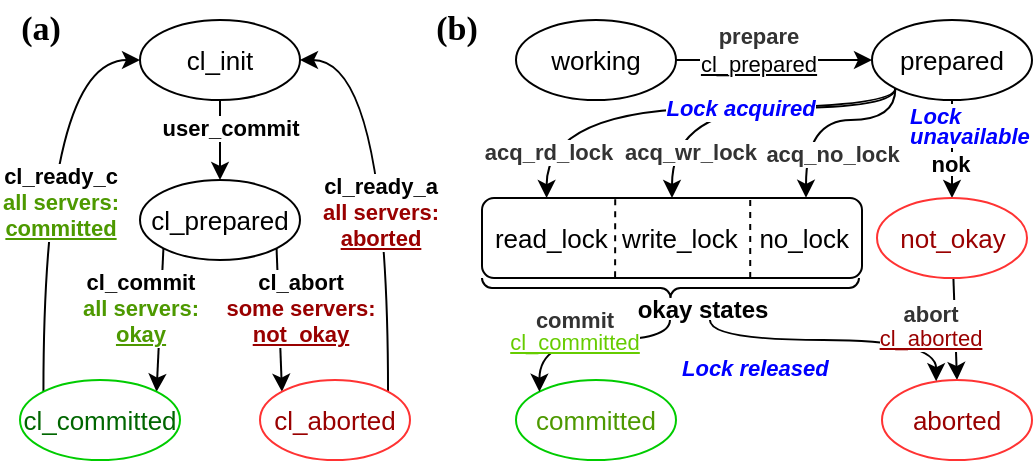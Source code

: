 <mxfile version="24.5.1" type="device" pages="3">
  <diagram name="2pl+2pc" id="OZe0OeOEtncIJ_skkbxo">
    <mxGraphModel dx="512" dy="359" grid="1" gridSize="10" guides="1" tooltips="1" connect="1" arrows="1" fold="1" page="1" pageScale="1" pageWidth="850" pageHeight="1100" math="0" shadow="0">
      <root>
        <mxCell id="0" />
        <mxCell id="1" parent="0" />
        <mxCell id="8TY5W13Z84cwANA7l97v-1" value="&lt;font style=&quot;font-size: 11px;&quot;&gt;&lt;b&gt;cl_commit&lt;br&gt;&lt;span style=&quot;color: rgb(77, 153, 0);&quot;&gt;all servers:&lt;/span&gt;&lt;br&gt;&lt;span style=&quot;color: rgb(77, 153, 0);&quot;&gt;&lt;u&gt;okay&lt;/u&gt;&lt;/span&gt;&lt;/b&gt;&lt;br&gt;&lt;/font&gt;" style="rounded=0;orthogonalLoop=1;jettySize=auto;html=1;exitX=0;exitY=1;exitDx=0;exitDy=0;entryX=1;entryY=0;entryDx=0;entryDy=0;" parent="1" source="8TY5W13Z84cwANA7l97v-3" target="8TY5W13Z84cwANA7l97v-5" edge="1">
          <mxGeometry x="-0.144" y="-10" relative="1" as="geometry">
            <mxPoint x="123.251" y="234.142" as="sourcePoint" />
            <mxPoint x="88" y="270" as="targetPoint" />
            <mxPoint as="offset" />
          </mxGeometry>
        </mxCell>
        <mxCell id="8TY5W13Z84cwANA7l97v-2" value="&lt;font style=&quot;font-size: 11px;&quot;&gt;&lt;b&gt;&lt;font style=&quot;font-size: 11px;&quot;&gt;cl_abort&lt;/font&gt;&lt;br&gt;&lt;span style=&quot;color: rgb(153, 0, 0);&quot;&gt;some servers:&lt;/span&gt;&lt;br&gt;&lt;span style=&quot;color: rgb(153, 0, 0);&quot;&gt;&lt;u&gt;not_okay&lt;/u&gt;&lt;/span&gt;&lt;/b&gt;&lt;/font&gt;" style="edgeStyle=none;rounded=0;orthogonalLoop=1;jettySize=auto;html=1;exitX=1;exitY=1;exitDx=0;exitDy=0;entryX=0;entryY=0;entryDx=0;entryDy=0;" parent="1" source="8TY5W13Z84cwANA7l97v-3" target="8TY5W13Z84cwANA7l97v-7" edge="1">
          <mxGeometry x="-0.145" y="11" relative="1" as="geometry">
            <mxPoint as="offset" />
            <mxPoint x="292" y="320" as="targetPoint" />
          </mxGeometry>
        </mxCell>
        <mxCell id="8TY5W13Z84cwANA7l97v-3" value="&lt;font style=&quot;font-size: 13px;&quot;&gt;cl_prepared&lt;/font&gt;" style="ellipse;whiteSpace=wrap;html=1;strokeColor=#000000;" parent="1" vertex="1">
          <mxGeometry x="140" y="100" width="80" height="40" as="geometry" />
        </mxCell>
        <mxCell id="8TY5W13Z84cwANA7l97v-4" value="&lt;span style=&quot;&quot;&gt;&lt;b&gt;cl_ready_c&lt;br&gt;&lt;font style=&quot;font-size: 11px;&quot; color=&quot;#4d9900&quot;&gt;all servers:&lt;/font&gt;&lt;br&gt;&lt;font style=&quot;font-size: 11px;&quot; color=&quot;#4d9900&quot;&gt;&lt;u&gt;committed&lt;/u&gt;&lt;/font&gt;&lt;/b&gt;&lt;br&gt;&lt;/span&gt;" style="edgeStyle=orthogonalEdgeStyle;curved=1;rounded=0;orthogonalLoop=1;jettySize=auto;html=1;entryX=0;entryY=0.5;entryDx=0;entryDy=0;exitX=0;exitY=0;exitDx=0;exitDy=0;" parent="1" source="8TY5W13Z84cwANA7l97v-5" target="8TY5W13Z84cwANA7l97v-39" edge="1">
          <mxGeometry x="-0.116" y="-8" relative="1" as="geometry">
            <Array as="points">
              <mxPoint x="92" y="40" />
            </Array>
            <mxPoint x="15" y="140" as="sourcePoint" />
            <mxPoint as="offset" />
            <mxPoint x="140" y="145" as="targetPoint" />
          </mxGeometry>
        </mxCell>
        <mxCell id="8TY5W13Z84cwANA7l97v-5" value="&lt;font style=&quot;font-size: 13px;&quot; color=&quot;#006600&quot;&gt;cl_committed&lt;/font&gt;" style="ellipse;whiteSpace=wrap;html=1;strokeColor=#00CC00;" parent="1" vertex="1">
          <mxGeometry x="80" y="200" width="80" height="40" as="geometry" />
        </mxCell>
        <mxCell id="8TY5W13Z84cwANA7l97v-6" value="&lt;span style=&quot;&quot;&gt;&lt;b&gt;cl_ready_a&lt;br&gt;&lt;font style=&quot;font-size: 11px;&quot; color=&quot;#990000&quot;&gt;all servers:&lt;/font&gt;&lt;br&gt;&lt;font style=&quot;font-size: 11px;&quot; color=&quot;#990000&quot;&gt;&lt;u&gt;aborted&lt;/u&gt;&lt;/font&gt;&lt;/b&gt;&lt;br&gt;&lt;/span&gt;" style="edgeStyle=orthogonalEdgeStyle;curved=1;rounded=0;orthogonalLoop=1;jettySize=auto;html=1;entryX=1;entryY=0.5;entryDx=0;entryDy=0;exitX=1;exitY=0;exitDx=0;exitDy=0;" parent="1" source="8TY5W13Z84cwANA7l97v-7" target="8TY5W13Z84cwANA7l97v-39" edge="1">
          <mxGeometry x="-0.141" y="4" relative="1" as="geometry">
            <Array as="points">
              <mxPoint x="264" y="40" />
            </Array>
            <mxPoint x="240" y="150" as="sourcePoint" />
            <mxPoint as="offset" />
            <mxPoint x="210" y="145" as="targetPoint" />
          </mxGeometry>
        </mxCell>
        <mxCell id="8TY5W13Z84cwANA7l97v-7" value="&lt;font style=&quot;font-size: 13px;&quot; color=&quot;#990000&quot;&gt;cl_aborted&lt;/font&gt;" style="ellipse;whiteSpace=wrap;html=1;strokeColor=#FF3333;" parent="1" vertex="1">
          <mxGeometry x="200" y="200" width="75" height="40" as="geometry" />
        </mxCell>
        <mxCell id="NzJOP6q8xYnNIhtqHpdA-2" style="rounded=0;orthogonalLoop=1;jettySize=auto;html=1;exitX=0.5;exitY=1;exitDx=0;exitDy=0;entryX=0.5;entryY=0;entryDx=0;entryDy=0;" parent="1" source="8TY5W13Z84cwANA7l97v-13" target="8TY5W13Z84cwANA7l97v-19" edge="1">
          <mxGeometry relative="1" as="geometry" />
        </mxCell>
        <mxCell id="8TY5W13Z84cwANA7l97v-14" style="edgeStyle=orthogonalEdgeStyle;curved=1;rounded=0;orthogonalLoop=1;jettySize=auto;html=1;exitX=0;exitY=0.5;exitDx=0;exitDy=0;entryX=0;entryY=1;entryDx=0;entryDy=0;" parent="1" source="8TY5W13Z84cwANA7l97v-17" target="8TY5W13Z84cwANA7l97v-17" edge="1">
          <mxGeometry relative="1" as="geometry">
            <mxPoint x="420" y="-5" as="targetPoint" />
          </mxGeometry>
        </mxCell>
        <mxCell id="8TY5W13Z84cwANA7l97v-15" value="" style="edgeStyle=orthogonalEdgeStyle;rounded=0;orthogonalLoop=1;jettySize=auto;html=1;exitX=1;exitY=0.5;exitDx=0;exitDy=0;entryX=0;entryY=0.5;entryDx=0;entryDy=0;" parent="1" source="8TY5W13Z84cwANA7l97v-17" target="8TY5W13Z84cwANA7l97v-13" edge="1">
          <mxGeometry x="-0.333" y="-10" relative="1" as="geometry">
            <mxPoint x="580" y="-100" as="sourcePoint" />
            <mxPoint x="640" y="10" as="targetPoint" />
            <mxPoint as="offset" />
          </mxGeometry>
        </mxCell>
        <mxCell id="8TY5W13Z84cwANA7l97v-16" value="&lt;font style=&quot;font-size: 11px;&quot;&gt;prepare&lt;br&gt;&lt;u style=&quot;--tw-border-spacing-x: 0; --tw-border-spacing-y: 0; --tw-translate-x: 0; --tw-translate-y: 0; --tw-rotate: 0; --tw-skew-x: 0; --tw-skew-y: 0; --tw-scale-x: 1; --tw-scale-y: 1; --tw-pan-x: ; --tw-pan-y: ; --tw-pinch-zoom: ; --tw-scroll-snap-strictness: proximity; --tw-ordinal: ; --tw-slashed-zero: ; --tw-numeric-figure: ; --tw-numeric-spacing: ; --tw-numeric-fraction: ; --tw-ring-inset: ; --tw-ring-offset-width: 0px; --tw-ring-offset-color: #fff; --tw-ring-color: rgb(59 130 246 / 0.5); --tw-ring-offset-shadow: 0 0 #0000; --tw-ring-shadow: 0 0 #0000; --tw-shadow: 0 0 #0000; --tw-shadow-colored: 0 0 #0000; --tw-blur: ; --tw-brightness: ; --tw-contrast: ; --tw-grayscale: ; --tw-hue-rotate: ; --tw-invert: ; --tw-saturate: ; --tw-sepia: ; --tw-drop-shadow: ; --tw-backdrop-blur: ; --tw-backdrop-brightness: ; --tw-backdrop-contrast: ; --tw-backdrop-grayscale: ; --tw-backdrop-hue-rotate: ; --tw-backdrop-invert: ; --tw-backdrop-opacity: ; --tw-backdrop-saturate: ; --tw-backdrop-sepia: ; border-color: var(--border-color); color: rgb(0, 0, 0); font-weight: 400;&quot;&gt;cl_prepared&lt;/u&gt;&lt;br&gt;&lt;/font&gt;" style="edgeLabel;html=1;align=center;verticalAlign=middle;resizable=0;points=[];fontColor=#333333;fontStyle=1" parent="8TY5W13Z84cwANA7l97v-15" vertex="1" connectable="0">
          <mxGeometry x="-0.156" y="-3" relative="1" as="geometry">
            <mxPoint x="-1" y="-8" as="offset" />
          </mxGeometry>
        </mxCell>
        <mxCell id="8TY5W13Z84cwANA7l97v-17" value="&lt;font style=&quot;font-size: 13px;&quot;&gt;working&lt;/font&gt;" style="ellipse;whiteSpace=wrap;html=1;" parent="1" vertex="1">
          <mxGeometry x="328" y="20" width="80" height="40" as="geometry" />
        </mxCell>
        <mxCell id="8TY5W13Z84cwANA7l97v-18" value="" style="edgeStyle=none;rounded=0;orthogonalLoop=1;jettySize=auto;html=1;entryX=0.5;entryY=0;entryDx=0;entryDy=0;" parent="1" source="8TY5W13Z84cwANA7l97v-19" target="8TY5W13Z84cwANA7l97v-23" edge="1">
          <mxGeometry x="-0.176" y="15" relative="1" as="geometry">
            <mxPoint as="offset" />
          </mxGeometry>
        </mxCell>
        <mxCell id="8TY5W13Z84cwANA7l97v-19" value="&lt;font style=&quot;font-size: 13px;&quot; color=&quot;#990000&quot;&gt;not_okay&lt;/font&gt;" style="ellipse;whiteSpace=wrap;html=1;strokeColor=#FF3333;" parent="1" vertex="1">
          <mxGeometry x="508.5" y="109" width="75" height="40" as="geometry" />
        </mxCell>
        <mxCell id="8TY5W13Z84cwANA7l97v-22" value="&lt;font color=&quot;#4d9900&quot; style=&quot;font-size: 13px;&quot;&gt;committed&lt;/font&gt;" style="ellipse;whiteSpace=wrap;html=1;strokeColor=#00CC00;" parent="1" vertex="1">
          <mxGeometry x="328" y="200" width="80" height="40" as="geometry" />
        </mxCell>
        <mxCell id="8TY5W13Z84cwANA7l97v-23" value="&lt;font color=&quot;#990000&quot; style=&quot;font-size: 13px;&quot;&gt;aborted&lt;/font&gt;" style="ellipse;whiteSpace=wrap;html=1;strokeColor=#FF3333;" parent="1" vertex="1">
          <mxGeometry x="511" y="200" width="75" height="40" as="geometry" />
        </mxCell>
        <mxCell id="8TY5W13Z84cwANA7l97v-29" value="" style="rounded=0;orthogonalLoop=1;jettySize=auto;html=1;exitX=0;exitY=1;exitDx=0;exitDy=0;strokeColor=#000000;entryX=0.17;entryY=0.001;entryDx=0;entryDy=0;entryPerimeter=0;edgeStyle=orthogonalEdgeStyle;curved=1;" parent="1" source="8TY5W13Z84cwANA7l97v-13" target="8TY5W13Z84cwANA7l97v-8" edge="1">
          <mxGeometry x="0.061" y="-13" relative="1" as="geometry">
            <mxPoint x="491.716" y="64.702" as="sourcePoint" />
            <mxPoint x="342.11" y="120" as="targetPoint" />
            <mxPoint as="offset" />
            <Array as="points">
              <mxPoint x="343" y="64" />
            </Array>
          </mxGeometry>
        </mxCell>
        <mxCell id="8TY5W13Z84cwANA7l97v-30" value="&lt;font&gt;acq_rd_lock&lt;/font&gt;" style="edgeLabel;html=1;align=center;verticalAlign=middle;resizable=0;points=[];fontColor=#333333;fontStyle=1" parent="8TY5W13Z84cwANA7l97v-29" vertex="1" connectable="0">
          <mxGeometry x="0.504" y="-1" relative="1" as="geometry">
            <mxPoint x="-11" y="23" as="offset" />
          </mxGeometry>
        </mxCell>
        <mxCell id="8TY5W13Z84cwANA7l97v-36" value="&lt;b&gt;&lt;font style=&quot;font-size: 17px;&quot; face=&quot;Times New Roman&quot;&gt;(a)&lt;/font&gt;&lt;/b&gt;" style="text;html=1;align=center;verticalAlign=middle;resizable=0;points=[];autosize=1;strokeColor=none;fillColor=none;" parent="1" vertex="1">
          <mxGeometry x="70" y="10" width="40" height="30" as="geometry" />
        </mxCell>
        <mxCell id="8TY5W13Z84cwANA7l97v-37" value="&lt;b&gt;&lt;font style=&quot;font-size: 17px;&quot; face=&quot;Times New Roman&quot;&gt;(b)&lt;/font&gt;&lt;/b&gt;" style="text;html=1;align=center;verticalAlign=middle;resizable=0;points=[];autosize=1;strokeColor=none;fillColor=none;" parent="1" vertex="1">
          <mxGeometry x="278" y="10" width="40" height="30" as="geometry" />
        </mxCell>
        <mxCell id="8TY5W13Z84cwANA7l97v-38" value="&lt;b&gt;user_commit&lt;/b&gt;" style="edgeStyle=orthogonalEdgeStyle;rounded=0;orthogonalLoop=1;jettySize=auto;html=1;exitX=0.5;exitY=1;exitDx=0;exitDy=0;entryX=0.5;entryY=0;entryDx=0;entryDy=0;" parent="1" source="8TY5W13Z84cwANA7l97v-39" target="8TY5W13Z84cwANA7l97v-3" edge="1">
          <mxGeometry x="-0.333" y="5" relative="1" as="geometry">
            <mxPoint x="175" y="210" as="targetPoint" />
            <mxPoint as="offset" />
          </mxGeometry>
        </mxCell>
        <mxCell id="8TY5W13Z84cwANA7l97v-39" value="&lt;font style=&quot;font-size: 13px;&quot;&gt;cl_init&lt;/font&gt;" style="ellipse;whiteSpace=wrap;html=1;strokeColor=#000000;" parent="1" vertex="1">
          <mxGeometry x="140" y="20" width="80" height="40" as="geometry" />
        </mxCell>
        <mxCell id="nHaowIT6lRuUAAHY8w_s-10" style="rounded=0;orthogonalLoop=1;jettySize=auto;html=1;entryX=0;entryY=0;entryDx=0;entryDy=0;exitX=0.322;exitY=0.667;exitDx=0;exitDy=0;exitPerimeter=0;edgeStyle=orthogonalEdgeStyle;curved=1;" parent="1" source="nHaowIT6lRuUAAHY8w_s-5" target="8TY5W13Z84cwANA7l97v-22" edge="1">
          <mxGeometry relative="1" as="geometry">
            <mxPoint x="360" y="180" as="sourcePoint" />
            <mxPoint x="368" y="206" as="targetPoint" />
            <Array as="points">
              <mxPoint x="405" y="180" />
              <mxPoint x="340" y="180" />
            </Array>
          </mxGeometry>
        </mxCell>
        <mxCell id="7lvJ5FvS7yNrA_3ljpex-1" value="&lt;p style=&quot;line-height: 100%; margin-top: 0px; margin-bottom: 0px;&quot;&gt;&lt;font color=&quot;#333333&quot;&gt;&lt;b&gt;commit&lt;/b&gt;&lt;/font&gt;&lt;br&gt;&lt;font style=&quot;text-decoration-line: underline;&quot; color=&quot;#66cc00&quot;&gt;cl_committed&lt;/font&gt;&lt;/p&gt;" style="edgeLabel;html=1;align=center;verticalAlign=middle;resizable=0;points=[];" parent="nHaowIT6lRuUAAHY8w_s-10" vertex="1" connectable="0">
          <mxGeometry x="-0.099" y="5" relative="1" as="geometry">
            <mxPoint x="-13" y="-10" as="offset" />
          </mxGeometry>
        </mxCell>
        <mxCell id="nHaowIT6lRuUAAHY8w_s-11" style="rounded=0;orthogonalLoop=1;jettySize=auto;html=1;entryX=0.361;entryY=0.015;entryDx=0;entryDy=0;exitX=0.544;exitY=0.667;exitDx=0;exitDy=0;exitPerimeter=0;edgeStyle=orthogonalEdgeStyle;curved=1;entryPerimeter=0;" parent="1" source="nHaowIT6lRuUAAHY8w_s-5" target="8TY5W13Z84cwANA7l97v-23" edge="1">
          <mxGeometry relative="1" as="geometry">
            <mxPoint x="419" y="183.21" as="sourcePoint" />
            <mxPoint x="471.004" y="210.847" as="targetPoint" />
            <Array as="points">
              <mxPoint x="425" y="180" />
              <mxPoint x="538" y="180" />
            </Array>
          </mxGeometry>
        </mxCell>
        <mxCell id="wvYwN-pTzXuPyj0hbjaU-2" value="&lt;i style=&quot;color: rgb(0, 0, 255);&quot;&gt;&lt;b&gt;Lock acquired&lt;/b&gt;&lt;/i&gt;" style="rounded=0;orthogonalLoop=1;jettySize=auto;html=1;exitX=0;exitY=1;exitDx=0;exitDy=0;strokeColor=#000000;entryX=0.5;entryY=0;entryDx=0;entryDy=0;fillColor=#f5f5f5;edgeStyle=orthogonalEdgeStyle;curved=1;" parent="1" source="8TY5W13Z84cwANA7l97v-13" target="8TY5W13Z84cwANA7l97v-8" edge="1">
          <mxGeometry x="0.052" relative="1" as="geometry">
            <mxPoint x="492" y="64" as="sourcePoint" />
            <mxPoint x="405" y="120" as="targetPoint" />
            <mxPoint as="offset" />
            <Array as="points">
              <mxPoint x="518" y="64" />
              <mxPoint x="406" y="64" />
            </Array>
          </mxGeometry>
        </mxCell>
        <mxCell id="wvYwN-pTzXuPyj0hbjaU-3" value="&lt;font&gt;acq_wr_lock&lt;/font&gt;" style="edgeLabel;html=1;align=center;verticalAlign=middle;resizable=0;points=[];fontColor=#333333;fontStyle=1" parent="wvYwN-pTzXuPyj0hbjaU-2" vertex="1" connectable="0">
          <mxGeometry x="0.352" y="-2" relative="1" as="geometry">
            <mxPoint y="24" as="offset" />
          </mxGeometry>
        </mxCell>
        <mxCell id="7lvJ5FvS7yNrA_3ljpex-2" value="" style="group" parent="1" vertex="1" connectable="0">
          <mxGeometry x="311" y="109" width="190" height="71" as="geometry" />
        </mxCell>
        <mxCell id="nHaowIT6lRuUAAHY8w_s-4" value="" style="group" parent="7lvJ5FvS7yNrA_3ljpex-2" vertex="1" connectable="0">
          <mxGeometry width="190" height="40" as="geometry" />
        </mxCell>
        <mxCell id="8TY5W13Z84cwANA7l97v-8" value="&lt;font style=&quot;font-size: 13px;&quot;&gt;&amp;nbsp;read_lock&amp;nbsp; write_lock&amp;nbsp; &amp;nbsp;no_lock&amp;nbsp;&lt;/font&gt;" style="rounded=1;whiteSpace=wrap;html=1;" parent="nHaowIT6lRuUAAHY8w_s-4" vertex="1">
          <mxGeometry width="190" height="40" as="geometry" />
        </mxCell>
        <mxCell id="nHaowIT6lRuUAAHY8w_s-2" value="" style="endArrow=none;dashed=1;html=1;rounded=0;exitX=0.333;exitY=0.991;exitDx=0;exitDy=0;exitPerimeter=0;" parent="nHaowIT6lRuUAAHY8w_s-4" edge="1">
          <mxGeometry width="50" height="50" relative="1" as="geometry">
            <mxPoint x="66.548" y="39.64" as="sourcePoint" />
            <mxPoint x="66.611" as="targetPoint" />
          </mxGeometry>
        </mxCell>
        <mxCell id="nHaowIT6lRuUAAHY8w_s-3" value="" style="endArrow=none;dashed=1;html=1;rounded=0;exitX=0.333;exitY=0.991;exitDx=0;exitDy=0;exitPerimeter=0;" parent="nHaowIT6lRuUAAHY8w_s-4" edge="1">
          <mxGeometry width="50" height="50" relative="1" as="geometry">
            <mxPoint x="134.111" y="40" as="sourcePoint" />
            <mxPoint x="134.111" as="targetPoint" />
          </mxGeometry>
        </mxCell>
        <mxCell id="nHaowIT6lRuUAAHY8w_s-5" value="&lt;font style=&quot;font-size: 12px;&quot;&gt;&lt;b style=&quot;&quot;&gt;okay states&lt;/b&gt;&lt;/font&gt;" style="text;html=1;align=center;verticalAlign=middle;resizable=0;points=[];autosize=1;strokeColor=none;fillColor=none;" parent="7lvJ5FvS7yNrA_3ljpex-2" vertex="1">
          <mxGeometry x="65" y="41" width="90" height="30" as="geometry" />
        </mxCell>
        <mxCell id="nHaowIT6lRuUAAHY8w_s-7" value="" style="verticalLabelPosition=bottom;shadow=0;dashed=0;align=center;html=1;verticalAlign=top;strokeWidth=1;shape=mxgraph.mockup.markup.curlyBrace;whiteSpace=wrap;rotation=-180;" parent="7lvJ5FvS7yNrA_3ljpex-2" vertex="1">
          <mxGeometry y="40" width="188.5" height="10" as="geometry" />
        </mxCell>
        <mxCell id="2DOqVF7_cH0bFSpLswS7-3" value="&lt;p style=&quot;line-height: 100%; margin-top: 0px; margin-bottom: 0px;&quot;&gt;&lt;span style=&quot;background-color: rgb(255, 255, 255);&quot;&gt;&lt;font style=&quot;font-size: 11px;&quot; color=&quot;#333333&quot;&gt;&lt;b&gt;abort&lt;/b&gt;&lt;/font&gt;&lt;br style=&quot;font-size: 11px;&quot;&gt;&lt;font style=&quot;font-size: 11px;&quot; color=&quot;#990000&quot;&gt;&lt;u&gt;cl_aborted&lt;/u&gt;&lt;/font&gt;&lt;/span&gt;&lt;/p&gt;" style="text;html=1;align=center;verticalAlign=middle;resizable=0;points=[];autosize=1;strokeColor=none;fillColor=none;" parent="1" vertex="1">
          <mxGeometry x="500" y="152" width="70" height="40" as="geometry" />
        </mxCell>
        <mxCell id="2DOqVF7_cH0bFSpLswS7-4" value="&lt;i style=&quot;forced-color-adjust: none; color: rgb(0, 0, 255); font-family: Helvetica; font-size: 11px; font-variant-ligatures: normal; font-variant-caps: normal; font-weight: 400; letter-spacing: normal; orphans: 2; text-align: center; text-indent: 0px; text-transform: none; widows: 2; word-spacing: 0px; -webkit-text-stroke-width: 0px; white-space: nowrap; background-color: rgb(255, 255, 255); text-decoration-thickness: initial; text-decoration-style: initial; text-decoration-color: initial;&quot;&gt;&lt;b style=&quot;forced-color-adjust: none;&quot;&gt;Lock released&lt;/b&gt;&lt;/i&gt;" style="text;whiteSpace=wrap;html=1;" parent="1" vertex="1">
          <mxGeometry x="409" y="180" width="79" height="20" as="geometry" />
        </mxCell>
        <mxCell id="NzJOP6q8xYnNIhtqHpdA-3" value="&lt;p style=&quot;line-height: 90%;&quot;&gt;&lt;/p&gt;&lt;div style=&quot;text-align: justify; line-height: 80%;&quot;&gt;&lt;i style=&quot;text-wrap: nowrap; color: rgb(0, 0, 255); font-size: 11px; text-align: center; background-color: rgb(255, 255, 255);&quot;&gt;&lt;b&gt;Lock&lt;/b&gt;&lt;/i&gt;&lt;/div&gt;&lt;div style=&quot;text-align: justify; line-height: 80%;&quot;&gt;&lt;i style=&quot;text-wrap: nowrap; color: rgb(0, 0, 255); font-size: 11px; text-align: center; background-color: rgb(255, 255, 255);&quot;&gt;&lt;b&gt;unavailable&lt;/b&gt;&lt;/i&gt;&lt;/div&gt;&lt;p&gt;&lt;/p&gt;" style="text;whiteSpace=wrap;html=1;" parent="1" vertex="1">
          <mxGeometry x="523" y="45" width="63" height="40" as="geometry" />
        </mxCell>
        <mxCell id="8TY5W13Z84cwANA7l97v-13" value="&lt;font style=&quot;font-size: 13px;&quot;&gt;prepared&lt;/font&gt;" style="ellipse;whiteSpace=wrap;html=1;" parent="1" vertex="1">
          <mxGeometry x="506" y="20" width="80" height="40" as="geometry" />
        </mxCell>
        <mxCell id="NzJOP6q8xYnNIhtqHpdA-4" value="&lt;p style=&quot;line-height: 100%; padding-bottom: 0px; margin-top: 0px; margin-bottom: 0px;&quot;&gt;&lt;font style=&quot;font-size: 11px;&quot;&gt;&lt;b style=&quot;background-color: rgb(255, 255, 255);&quot;&gt;nok&lt;/b&gt;&lt;/font&gt;&lt;/p&gt;" style="text;html=1;align=center;verticalAlign=middle;resizable=0;points=[];autosize=1;strokeColor=none;fillColor=none;" parent="1" vertex="1">
          <mxGeometry x="525" y="76" width="40" height="30" as="geometry" />
        </mxCell>
        <mxCell id="NzJOP6q8xYnNIhtqHpdA-11" value="" style="rounded=0;orthogonalLoop=1;jettySize=auto;html=1;exitX=0;exitY=1;exitDx=0;exitDy=0;strokeColor=#000000;entryX=0.852;entryY=-0.002;entryDx=0;entryDy=0;entryPerimeter=0;edgeStyle=orthogonalEdgeStyle;curved=1;" parent="1" source="8TY5W13Z84cwANA7l97v-13" target="8TY5W13Z84cwANA7l97v-8" edge="1">
          <mxGeometry x="0.061" y="-13" relative="1" as="geometry">
            <mxPoint x="528" y="64" as="sourcePoint" />
            <mxPoint x="353" y="119" as="targetPoint" />
            <mxPoint as="offset" />
            <Array as="points">
              <mxPoint x="518" y="70" />
              <mxPoint x="473" y="70" />
              <mxPoint x="473" y="109" />
            </Array>
          </mxGeometry>
        </mxCell>
        <mxCell id="NzJOP6q8xYnNIhtqHpdA-12" value="&lt;font&gt;acq_no_lock&lt;/font&gt;" style="edgeLabel;html=1;align=center;verticalAlign=middle;resizable=0;points=[];fontColor=#333333;fontStyle=1" parent="NzJOP6q8xYnNIhtqHpdA-11" vertex="1" connectable="0">
          <mxGeometry x="0.504" y="-1" relative="1" as="geometry">
            <mxPoint x="14" y="2" as="offset" />
          </mxGeometry>
        </mxCell>
      </root>
    </mxGraphModel>
  </diagram>
  <diagram id="Z_wweCAoJq6Z9FV5g_cH" name="ep+">
    <mxGraphModel dx="794" dy="557" grid="1" gridSize="10" guides="1" tooltips="1" connect="1" arrows="1" fold="1" page="1" pageScale="1" pageWidth="850" pageHeight="1100" math="0" shadow="0">
      <root>
        <mxCell id="0" />
        <mxCell id="1" parent="0" />
        <mxCell id="raIuA8PvxwPbPQZz9bVx-1" style="edgeStyle=orthogonalEdgeStyle;rounded=0;orthogonalLoop=1;jettySize=auto;html=1;exitX=0;exitY=1;exitDx=0;exitDy=0;entryX=0.5;entryY=0;entryDx=0;entryDy=0;curved=1;" parent="1" source="raIuA8PvxwPbPQZz9bVx-4" target="raIuA8PvxwPbPQZz9bVx-11" edge="1">
          <mxGeometry relative="1" as="geometry">
            <mxPoint x="216.312" y="110.001" as="sourcePoint" />
            <Array as="points">
              <mxPoint x="155" y="119" />
            </Array>
            <mxPoint x="183.284" y="176.698" as="targetPoint" />
          </mxGeometry>
        </mxCell>
        <mxCell id="raIuA8PvxwPbPQZz9bVx-2" value="&lt;b&gt;&lt;font color=&quot;#000000&quot;&gt;cl_read_invoke&lt;/font&gt;&lt;/b&gt;" style="edgeLabel;html=1;align=center;verticalAlign=middle;resizable=0;points=[];fontSize=11;fontColor=#CC0000;" parent="raIuA8PvxwPbPQZz9bVx-1" vertex="1" connectable="0">
          <mxGeometry x="0.318" y="-8" relative="1" as="geometry">
            <mxPoint x="27" y="7" as="offset" />
          </mxGeometry>
        </mxCell>
        <mxCell id="raIuA8PvxwPbPQZz9bVx-12" value="&lt;font color=&quot;#000000&quot;&gt;&lt;b style=&quot;&quot;&gt;cl_read&lt;/b&gt;&lt;br&gt;&lt;u&gt;server: Reg&lt;/u&gt;&lt;br&gt;&lt;/font&gt;" style="edgeStyle=orthogonalEdgeStyle;curved=1;rounded=0;orthogonalLoop=1;jettySize=auto;html=1;entryX=0;entryY=1;entryDx=0;entryDy=0;fontSize=11;fontColor=#CC0000;exitX=0.5;exitY=1;exitDx=0;exitDy=0;" parent="1" source="raIuA8PvxwPbPQZz9bVx-11" target="raIuA8PvxwPbPQZz9bVx-11" edge="1">
          <mxGeometry x="-0.106" y="-10" relative="1" as="geometry">
            <Array as="points">
              <mxPoint x="155" y="270" />
              <mxPoint x="127" y="270" />
              <mxPoint x="127" y="214" />
            </Array>
            <mxPoint as="offset" />
            <mxPoint x="75" y="250" as="sourcePoint" />
          </mxGeometry>
        </mxCell>
        <mxCell id="raIuA8PvxwPbPQZz9bVx-3" value="&lt;b style=&quot;&quot;&gt;cl_write_invoke&lt;/b&gt;" style="edgeStyle=orthogonalEdgeStyle;curved=1;rounded=0;orthogonalLoop=1;jettySize=auto;html=1;exitX=1;exitY=1;exitDx=0;exitDy=0;entryX=0.5;entryY=0;entryDx=0;entryDy=0;" parent="1" source="raIuA8PvxwPbPQZz9bVx-4" target="raIuA8PvxwPbPQZz9bVx-6" edge="1">
          <mxGeometry x="0.478" y="21" relative="1" as="geometry">
            <mxPoint as="offset" />
            <Array as="points">
              <mxPoint x="244" y="119" />
            </Array>
          </mxGeometry>
        </mxCell>
        <mxCell id="raIuA8PvxwPbPQZz9bVx-4" value="Idle" style="ellipse;whiteSpace=wrap;html=1;" parent="1" vertex="1">
          <mxGeometry x="162" y="85" width="77" height="40" as="geometry" />
        </mxCell>
        <mxCell id="raIuA8PvxwPbPQZz9bVx-5" value="&lt;span style=&quot;font-family: Helvetica; font-size: 11px; font-style: normal; font-variant-ligatures: normal; font-variant-caps: normal; letter-spacing: normal; orphans: 2; text-align: center; text-indent: 0px; text-transform: none; widows: 2; word-spacing: 0px; -webkit-text-stroke-width: 0px; text-decoration-thickness: initial; text-decoration-style: initial; text-decoration-color: initial; float: none; display: inline !important;&quot;&gt;&lt;font style=&quot;&quot; color=&quot;#000000&quot;&gt;&lt;b style=&quot;&quot;&gt;cl_write_commit&lt;br&gt;&lt;/b&gt;&lt;/font&gt;&lt;span style=&quot;--tw-border-spacing-x: 0; --tw-border-spacing-y: 0; --tw-translate-x: 0; --tw-translate-y: 0; --tw-rotate: 0; --tw-skew-x: 0; --tw-skew-y: 0; --tw-scale-x: 1; --tw-scale-y: 1; --tw-pan-x: ; --tw-pan-y: ; --tw-pinch-zoom: ; --tw-scroll-snap-strictness: proximity; --tw-ordinal: ; --tw-slashed-zero: ; --tw-numeric-figure: ; --tw-numeric-spacing: ; --tw-numeric-fraction: ; --tw-ring-inset: ; --tw-ring-offset-width: 0px; --tw-ring-offset-color: #fff; --tw-ring-color: rgb(59 130 246 / 0.5); --tw-ring-offset-shadow: 0 0 #0000; --tw-ring-shadow: 0 0 #0000; --tw-shadow: 0 0 #0000; --tw-shadow-colored: 0 0 #0000; --tw-blur: ; --tw-brightness: ; --tw-contrast: ; --tw-grayscale: ; --tw-hue-rotate: ; --tw-invert: ; --tw-saturate: ; --tw-sepia: ; --tw-drop-shadow: ; --tw-backdrop-blur: ; --tw-backdrop-brightness: ; --tw-backdrop-contrast: ; --tw-backdrop-grayscale: ; --tw-backdrop-hue-rotate: ; --tw-backdrop-invert: ; --tw-backdrop-opacity: ; --tw-backdrop-saturate: ; --tw-backdrop-sepia: ; border-color: var(--border-color);&quot;&gt;&lt;font color=&quot;#000000&quot; style=&quot;--tw-border-spacing-x: 0; --tw-border-spacing-y: 0; --tw-translate-x: 0; --tw-translate-y: 0; --tw-rotate: 0; --tw-skew-x: 0; --tw-skew-y: 0; --tw-scale-x: 1; --tw-scale-y: 1; --tw-pan-x: ; --tw-pan-y: ; --tw-pinch-zoom: ; --tw-scroll-snap-strictness: proximity; --tw-ordinal: ; --tw-slashed-zero: ; --tw-numeric-figure: ; --tw-numeric-spacing: ; --tw-numeric-fraction: ; --tw-ring-inset: ; --tw-ring-offset-width: 0px; --tw-ring-offset-color: #fff; --tw-ring-color: rgb(59 130 246 / 0.5); --tw-ring-offset-shadow: 0 0 #0000; --tw-ring-shadow: 0 0 #0000; --tw-shadow: 0 0 #0000; --tw-shadow-colored: 0 0 #0000; --tw-blur: ; --tw-brightness: ; --tw-contrast: ; --tw-grayscale: ; --tw-hue-rotate: ; --tw-invert: ; --tw-saturate: ; --tw-sepia: ; --tw-drop-shadow: ; --tw-backdrop-blur: ; --tw-backdrop-brightness: ; --tw-backdrop-contrast: ; --tw-backdrop-grayscale: ; --tw-backdrop-hue-rotate: ; --tw-backdrop-invert: ; --tw-backdrop-opacity: ; --tw-backdrop-saturate: ; --tw-backdrop-sepia: ; border-color: var(--border-color);&quot;&gt;&lt;span style=&quot;--tw-border-spacing-x: 0; --tw-border-spacing-y: 0; --tw-translate-x: 0; --tw-translate-y: 0; --tw-rotate: 0; --tw-skew-x: 0; --tw-skew-y: 0; --tw-scale-x: 1; --tw-scale-y: 1; --tw-pan-x: ; --tw-pan-y: ; --tw-pinch-zoom: ; --tw-scroll-snap-strictness: proximity; --tw-ordinal: ; --tw-slashed-zero: ; --tw-numeric-figure: ; --tw-numeric-spacing: ; --tw-numeric-fraction: ; --tw-ring-inset: ; --tw-ring-offset-width: 0px; --tw-ring-offset-color: #fff; --tw-ring-color: rgb(59 130 246 / 0.5); --tw-ring-offset-shadow: 0 0 #0000; --tw-ring-shadow: 0 0 #0000; --tw-shadow: 0 0 #0000; --tw-shadow-colored: 0 0 #0000; --tw-blur: ; --tw-brightness: ; --tw-contrast: ; --tw-grayscale: ; --tw-hue-rotate: ; --tw-invert: ; --tw-saturate: ; --tw-sepia: ; --tw-drop-shadow: ; --tw-backdrop-blur: ; --tw-backdrop-brightness: ; --tw-backdrop-contrast: ; --tw-backdrop-grayscale: ; --tw-backdrop-hue-rotate: ; --tw-backdrop-invert: ; --tw-backdrop-opacity: ; --tw-backdrop-saturate: ; --tw-backdrop-sepia: ; border-color: var(--border-color);&quot;&gt;&lt;u style=&quot;&quot;&gt;all servers: Prepared&lt;/u&gt;&lt;/span&gt;&lt;/font&gt;&lt;/span&gt;&lt;font style=&quot;background-color: rgb(248, 249, 250);&quot; color=&quot;#000000&quot;&gt;&lt;b&gt;&lt;br&gt;&lt;/b&gt;&lt;/font&gt;&lt;/span&gt;" style="edgeStyle=orthogonalEdgeStyle;curved=1;rounded=0;orthogonalLoop=1;jettySize=auto;html=1;exitX=0.5;exitY=1;exitDx=0;exitDy=0;entryX=0.5;entryY=0;entryDx=0;entryDy=0;fontSize=11;fontColor=#CC0000;" parent="1" source="raIuA8PvxwPbPQZz9bVx-6" target="raIuA8PvxwPbPQZz9bVx-8" edge="1">
          <mxGeometry x="-0.111" y="20" relative="1" as="geometry">
            <mxPoint as="offset" />
          </mxGeometry>
        </mxCell>
        <mxCell id="raIuA8PvxwPbPQZz9bVx-6" value="WtxnPrep" style="ellipse;whiteSpace=wrap;html=1;strokeColor=default;" parent="1" vertex="1">
          <mxGeometry x="205" y="180" width="77" height="40" as="geometry" />
        </mxCell>
        <mxCell id="raIuA8PvxwPbPQZz9bVx-7" value="&lt;b style=&quot;&quot;&gt;cl_write_done&lt;/b&gt;&lt;br&gt;&lt;u style=&quot;color: rgb(77, 153, 0);&quot;&gt;all servers:&lt;/u&gt;&lt;br&gt;&lt;u style=&quot;color: rgb(77, 153, 0);&quot;&gt;Committed&lt;/u&gt;" style="edgeStyle=orthogonalEdgeStyle;curved=1;rounded=0;orthogonalLoop=1;jettySize=auto;html=1;exitX=1;exitY=0.5;exitDx=0;exitDy=0;entryX=1;entryY=0.5;entryDx=0;entryDy=0;" parent="1" source="raIuA8PvxwPbPQZz9bVx-8" target="raIuA8PvxwPbPQZz9bVx-4" edge="1">
          <mxGeometry x="-0.107" relative="1" as="geometry">
            <Array as="points">
              <mxPoint x="324" y="285" />
              <mxPoint x="324" y="105" />
            </Array>
            <mxPoint as="offset" />
          </mxGeometry>
        </mxCell>
        <mxCell id="raIuA8PvxwPbPQZz9bVx-8" value="&lt;font color=&quot;#006600&quot;&gt;WtxnCommit&lt;/font&gt;" style="ellipse;whiteSpace=wrap;html=1;strokeColor=#00CC00;" parent="1" vertex="1">
          <mxGeometry x="205" y="265" width="77" height="40" as="geometry" />
        </mxCell>
        <mxCell id="raIuA8PvxwPbPQZz9bVx-9" style="edgeStyle=orthogonalEdgeStyle;rounded=0;orthogonalLoop=1;jettySize=auto;html=1;exitX=0;exitY=0;exitDx=0;exitDy=0;entryX=0;entryY=0.5;entryDx=0;entryDy=0;curved=1;" parent="1" source="raIuA8PvxwPbPQZz9bVx-11" target="raIuA8PvxwPbPQZz9bVx-4" edge="1">
          <mxGeometry relative="1" as="geometry">
            <Array as="points">
              <mxPoint x="127" y="105" />
            </Array>
          </mxGeometry>
        </mxCell>
        <mxCell id="raIuA8PvxwPbPQZz9bVx-10" value="&lt;b&gt;cl_read_done&lt;/b&gt;&lt;br&gt;&lt;u&gt;all keys read&lt;/u&gt;" style="edgeLabel;html=1;align=center;verticalAlign=middle;resizable=0;points=[];" parent="raIuA8PvxwPbPQZz9bVx-9" vertex="1" connectable="0">
          <mxGeometry x="-0.035" y="-12" relative="1" as="geometry">
            <mxPoint x="-24" y="-5" as="offset" />
          </mxGeometry>
        </mxCell>
        <mxCell id="raIuA8PvxwPbPQZz9bVx-11" value="RtxnInProg" style="ellipse;whiteSpace=wrap;html=1;strokeColor=default;" parent="1" vertex="1">
          <mxGeometry x="115" y="180" width="80" height="40" as="geometry" />
        </mxCell>
        <mxCell id="raIuA8PvxwPbPQZz9bVx-13" value="&lt;b&gt;register_read&lt;/b&gt;&lt;br&gt;&lt;u&gt;client: RtxnInProg&lt;/u&gt;" style="edgeStyle=orthogonalEdgeStyle;curved=1;rounded=0;orthogonalLoop=1;jettySize=auto;html=1;exitX=0;exitY=1;exitDx=0;exitDy=0;entryX=0.5;entryY=0;entryDx=0;entryDy=0;" parent="1" source="raIuA8PvxwPbPQZz9bVx-14" target="raIuA8PvxwPbPQZz9bVx-16" edge="1">
          <mxGeometry x="0.185" y="-8" relative="1" as="geometry">
            <mxPoint x="1" as="offset" />
            <Array as="points">
              <mxPoint x="426" y="119" />
              <mxPoint x="426" y="180" />
            </Array>
          </mxGeometry>
        </mxCell>
        <mxCell id="raIuA8PvxwPbPQZz9bVx-14" value="No_Ver" style="ellipse;whiteSpace=wrap;html=1;" parent="1" vertex="1">
          <mxGeometry x="431" y="85" width="77" height="40" as="geometry" />
        </mxCell>
        <mxCell id="raIuA8PvxwPbPQZz9bVx-15" value="&lt;span style=&quot;font-family: Helvetica; font-size: 11px; font-style: normal; font-variant-ligatures: normal; font-variant-caps: normal; letter-spacing: normal; orphans: 2; text-align: center; text-indent: 0px; text-transform: none; widows: 2; word-spacing: 0px; -webkit-text-stroke-width: 0px; text-decoration-thickness: initial; text-decoration-style: initial; text-decoration-color: initial; float: none; display: inline !important;&quot;&gt;&lt;font style=&quot;&quot; color=&quot;#000000&quot;&gt;&lt;b style=&quot;&quot;&gt;commit_write&lt;/b&gt;&lt;br&gt;&lt;u style=&quot;&quot;&gt;client: WtxnCommit&lt;/u&gt;&lt;br&gt;&lt;/font&gt;&lt;/span&gt;" style="edgeStyle=orthogonalEdgeStyle;curved=1;rounded=0;orthogonalLoop=1;jettySize=auto;html=1;exitX=0.5;exitY=1;exitDx=0;exitDy=0;entryX=0.5;entryY=0;entryDx=0;entryDy=0;fontSize=11;fontColor=#CC0000;" parent="1" source="Em1KcYujY5I7i_vQvYqN-1" target="raIuA8PvxwPbPQZz9bVx-17" edge="1">
          <mxGeometry x="-0.111" y="-7" relative="1" as="geometry">
            <mxPoint as="offset" />
          </mxGeometry>
        </mxCell>
        <mxCell id="raIuA8PvxwPbPQZz9bVx-16" value="Reg" style="ellipse;whiteSpace=wrap;html=1;strokeColor=default;" parent="1" vertex="1">
          <mxGeometry x="387" y="180" width="77" height="40" as="geometry" />
        </mxCell>
        <mxCell id="raIuA8PvxwPbPQZz9bVx-17" value="&lt;font color=&quot;#006600&quot;&gt;Commit&lt;/font&gt;" style="ellipse;whiteSpace=wrap;html=1;strokeColor=#00CC00;" parent="1" vertex="1">
          <mxGeometry x="475" y="265" width="77" height="40" as="geometry" />
        </mxCell>
        <mxCell id="raIuA8PvxwPbPQZz9bVx-18" style="edgeStyle=orthogonalEdgeStyle;rounded=0;orthogonalLoop=1;jettySize=auto;html=1;curved=1;exitX=1;exitY=1;exitDx=0;exitDy=0;entryX=0.5;entryY=0;entryDx=0;entryDy=0;" parent="1" source="raIuA8PvxwPbPQZz9bVx-14" target="Em1KcYujY5I7i_vQvYqN-1" edge="1">
          <mxGeometry relative="1" as="geometry">
            <Array as="points">
              <mxPoint x="514" y="119" />
              <mxPoint x="514" y="180" />
            </Array>
            <mxPoint x="509" y="160" as="targetPoint" />
            <mxPoint x="449" y="40" as="sourcePoint" />
          </mxGeometry>
        </mxCell>
        <mxCell id="raIuA8PvxwPbPQZz9bVx-19" value="&lt;b&gt;prepare_write&lt;/b&gt;&lt;br&gt;&lt;u&gt;client: WtxnPrep&lt;/u&gt;" style="edgeLabel;html=1;align=center;verticalAlign=middle;resizable=0;points=[];" parent="raIuA8PvxwPbPQZz9bVx-18" vertex="1" connectable="0">
          <mxGeometry x="-0.165" y="-5" relative="1" as="geometry">
            <mxPoint x="5" y="15" as="offset" />
          </mxGeometry>
        </mxCell>
        <mxCell id="raIuA8PvxwPbPQZz9bVx-20" value="&lt;b&gt;&lt;font style=&quot;font-size: 17px;&quot; face=&quot;Times New Roman&quot;&gt;(a)&lt;/font&gt;&lt;/b&gt;" style="text;html=1;align=center;verticalAlign=middle;resizable=0;points=[];autosize=1;strokeColor=none;fillColor=none;" parent="1" vertex="1">
          <mxGeometry x="70" y="270" width="40" height="30" as="geometry" />
        </mxCell>
        <mxCell id="raIuA8PvxwPbPQZz9bVx-21" value="&lt;b&gt;&lt;font style=&quot;font-size: 17px;&quot; face=&quot;Times New Roman&quot;&gt;(b)&lt;/font&gt;&lt;/b&gt;" style="text;html=1;align=center;verticalAlign=middle;resizable=0;points=[];autosize=1;strokeColor=none;fillColor=none;" parent="1" vertex="1">
          <mxGeometry x="349" y="270" width="40" height="30" as="geometry" />
        </mxCell>
        <mxCell id="Em1KcYujY5I7i_vQvYqN-1" value="Prep" style="ellipse;whiteSpace=wrap;html=1;strokeColor=default;" parent="1" vertex="1">
          <mxGeometry x="475" y="180" width="77" height="40" as="geometry" />
        </mxCell>
      </root>
    </mxGraphModel>
  </diagram>
  <diagram id="K9M1CZR97765x6AsLu4Y" name="tapir">
    <mxGraphModel dx="588" dy="413" grid="1" gridSize="10" guides="1" tooltips="1" connect="1" arrows="1" fold="1" page="1" pageScale="1" pageWidth="850" pageHeight="1100" math="0" shadow="0">
      <root>
        <mxCell id="0" />
        <mxCell id="1" parent="0" />
        <mxCell id="7SvXZm0cPjscOxd9vyi3-1" style="edgeStyle=orthogonalEdgeStyle;rounded=0;orthogonalLoop=1;jettySize=auto;html=1;exitX=0.5;exitY=1;exitDx=0;exitDy=0;entryX=0.5;entryY=0;entryDx=0;entryDy=0;" parent="1" source="7SvXZm0cPjscOxd9vyi3-3" target="7SvXZm0cPjscOxd9vyi3-8" edge="1">
          <mxGeometry relative="1" as="geometry">
            <Array as="points">
              <mxPoint x="160" y="111" />
            </Array>
          </mxGeometry>
        </mxCell>
        <mxCell id="7SvXZm0cPjscOxd9vyi3-2" value="&lt;font color=&quot;#ff9933&quot;&gt;cl_issue&amp;nbsp;&lt;/font&gt;&lt;span style=&quot;font-size: 8px; color: rgb(255, 153, 51);&quot;&gt;(r_keys, {}, w_keys)&lt;/span&gt;" style="edgeLabel;html=1;align=center;verticalAlign=middle;resizable=0;points=[];" parent="7SvXZm0cPjscOxd9vyi3-1" vertex="1" connectable="0">
          <mxGeometry x="-0.253" relative="1" as="geometry">
            <mxPoint x="1" y="-11" as="offset" />
          </mxGeometry>
        </mxCell>
        <mxCell id="7SvXZm0cPjscOxd9vyi3-3" value="cl_init" style="ellipse;whiteSpace=wrap;html=1;" parent="1" vertex="1">
          <mxGeometry x="120" y="20" width="80" height="40" as="geometry" />
        </mxCell>
        <mxCell id="7SvXZm0cPjscOxd9vyi3-4" value="&lt;u&gt;&lt;font style=&quot;font-size: 10px;&quot; color=&quot;#006600&quot;&gt;&lt;b&gt;&lt;br&gt;&lt;/b&gt;&lt;/font&gt;&lt;/u&gt;" style="rounded=0;orthogonalLoop=1;jettySize=auto;html=1;entryX=0.5;entryY=0;entryDx=0;entryDy=0;exitX=0;exitY=1;exitDx=0;exitDy=0;" parent="1" source="D4o4MrowqHXQX_dL4U2l-8" target="7SvXZm0cPjscOxd9vyi3-11" edge="1">
          <mxGeometry x="0.048" y="-20" relative="1" as="geometry">
            <mxPoint x="124.761" y="270.003" as="sourcePoint" />
            <mxPoint x="208" y="362.96" as="targetPoint" />
            <mxPoint as="offset" />
          </mxGeometry>
        </mxCell>
        <mxCell id="7SvXZm0cPjscOxd9vyi3-5" value="&lt;font color=&quot;#ff9933&quot;&gt;cl_commit&lt;/font&gt;&lt;div&gt;&lt;u&gt;&lt;font style=&quot;font-size: 10px;&quot; color=&quot;#006600&quot;&gt;All KMs: prepared&lt;/font&gt;&lt;/u&gt;&lt;br&gt;&lt;/div&gt;" style="edgeLabel;html=1;align=center;verticalAlign=middle;resizable=0;points=[];" parent="7SvXZm0cPjscOxd9vyi3-4" vertex="1" connectable="0">
          <mxGeometry x="-0.255" y="1" relative="1" as="geometry">
            <mxPoint x="-10" y="6" as="offset" />
          </mxGeometry>
        </mxCell>
        <mxCell id="7SvXZm0cPjscOxd9vyi3-6" value="" style="edgeStyle=none;rounded=0;orthogonalLoop=1;jettySize=auto;html=1;entryX=0.5;entryY=0;entryDx=0;entryDy=0;exitX=1;exitY=1;exitDx=0;exitDy=0;" parent="1" source="D4o4MrowqHXQX_dL4U2l-8" target="7SvXZm0cPjscOxd9vyi3-14" edge="1">
          <mxGeometry x="0.104" y="20" relative="1" as="geometry">
            <mxPoint as="offset" />
            <mxPoint x="412" y="412.96" as="targetPoint" />
            <mxPoint x="195.239" y="270.003" as="sourcePoint" />
          </mxGeometry>
        </mxCell>
        <mxCell id="7SvXZm0cPjscOxd9vyi3-7" value="&lt;font color=&quot;#ff9933&quot;&gt;cl_abort&lt;/font&gt;&lt;div&gt;&lt;u&gt;&lt;font style=&quot;font-size: 10px;&quot; color=&quot;#990000&quot;&gt;Some KM: aborted&lt;/font&gt;&lt;/u&gt;&lt;/div&gt;" style="edgeLabel;html=1;align=center;verticalAlign=middle;resizable=0;points=[];" parent="7SvXZm0cPjscOxd9vyi3-6" vertex="1" connectable="0">
          <mxGeometry x="-0.261" y="2" relative="1" as="geometry">
            <mxPoint x="7" y="7" as="offset" />
          </mxGeometry>
        </mxCell>
        <mxCell id="D4o4MrowqHXQX_dL4U2l-9" value="" style="edgeStyle=orthogonalEdgeStyle;rounded=0;orthogonalLoop=1;jettySize=auto;html=1;" edge="1" parent="1" source="7SvXZm0cPjscOxd9vyi3-8" target="D4o4MrowqHXQX_dL4U2l-8">
          <mxGeometry relative="1" as="geometry" />
        </mxCell>
        <mxCell id="D4o4MrowqHXQX_dL4U2l-12" value="&lt;font color=&quot;#ff9933&quot;&gt;cl_prepare&amp;nbsp;&lt;/font&gt;&lt;span style=&quot;font-size: 8px; color: rgb(255, 153, 51);&quot;&gt;(ts, r_map, w_map)&lt;/span&gt;&lt;div style=&quot;line-height: 60%;&quot;&gt;&lt;span style=&quot;font-size: 8px;&quot;&gt;&lt;u&gt;All KM: read&lt;/u&gt;&lt;/span&gt;&lt;/div&gt;&lt;div style=&quot;line-height: 60%;&quot;&gt;&lt;span style=&quot;font-size: 8px;&quot;&gt;dom x_map = x_keys for x = {r, w}&lt;/span&gt;&lt;/div&gt;" style="edgeLabel;html=1;align=center;verticalAlign=middle;resizable=0;points=[];" vertex="1" connectable="0" parent="D4o4MrowqHXQX_dL4U2l-9">
          <mxGeometry x="0.246" relative="1" as="geometry">
            <mxPoint y="-12" as="offset" />
          </mxGeometry>
        </mxCell>
        <mxCell id="7SvXZm0cPjscOxd9vyi3-8" value="&lt;font style=&quot;font-size: 13px;&quot; color=&quot;#004c99&quot;&gt;cl_reading&lt;/font&gt;&lt;div style=&quot;line-height: 30%;&quot;&gt;&lt;font style=&quot;font-size: 7px;&quot; color=&quot;#004c99&quot;&gt;r_keys, r_map, w_keys&lt;/font&gt;&lt;/div&gt;" style="ellipse;whiteSpace=wrap;html=1;strokeColor=#004C99;" parent="1" vertex="1">
          <mxGeometry x="110" y="120" width="100" height="43" as="geometry" />
        </mxCell>
        <mxCell id="7SvXZm0cPjscOxd9vyi3-9" value="&lt;span style=&quot;font-size: 10px;&quot;&gt;&lt;u style=&quot;&quot;&gt;All KMs:&lt;br&gt;committed&lt;/u&gt;&lt;br&gt;&lt;/span&gt;" style="edgeStyle=orthogonalEdgeStyle;curved=1;rounded=0;orthogonalLoop=1;jettySize=auto;html=1;entryX=0;entryY=0.5;entryDx=0;entryDy=0;exitX=0;exitY=0.5;exitDx=0;exitDy=0;" parent="1" source="7SvXZm0cPjscOxd9vyi3-11" target="7SvXZm0cPjscOxd9vyi3-3" edge="1">
          <mxGeometry x="-0.396" relative="1" as="geometry">
            <Array as="points">
              <mxPoint x="60" y="328" />
              <mxPoint x="60" y="40" />
            </Array>
            <mxPoint x="135" y="120" as="sourcePoint" />
            <mxPoint as="offset" />
          </mxGeometry>
        </mxCell>
        <mxCell id="7SvXZm0cPjscOxd9vyi3-10" value="&lt;font color=&quot;#ff9933&quot;&gt;cl_ready_c&lt;/font&gt;" style="edgeLabel;html=1;align=center;verticalAlign=middle;resizable=0;points=[];" parent="7SvXZm0cPjscOxd9vyi3-9" vertex="1" connectable="0">
          <mxGeometry x="-0.574" y="-7" relative="1" as="geometry">
            <mxPoint x="-6" y="-52" as="offset" />
          </mxGeometry>
        </mxCell>
        <mxCell id="7SvXZm0cPjscOxd9vyi3-11" value="&lt;font color=&quot;#006600&quot; style=&quot;font-size: 13px;&quot;&gt;cl_committed&lt;/font&gt;&lt;div style=&quot;line-height: 30%;&quot;&gt;&lt;span style=&quot;font-size: 7px;&quot;&gt;&lt;font color=&quot;#006600&quot;&gt;ts, r_map, w_map&lt;/font&gt;&lt;/span&gt;&lt;font style=&quot;font-size: 13px;&quot; color=&quot;#006600&quot;&gt;&lt;br&gt;&lt;/font&gt;&lt;/div&gt;" style="ellipse;whiteSpace=wrap;html=1;strokeColor=#00CC00;" parent="1" vertex="1">
          <mxGeometry x="70" y="307.96" width="90" height="40" as="geometry" />
        </mxCell>
        <mxCell id="7SvXZm0cPjscOxd9vyi3-14" value="&lt;font style=&quot;font-size: 13px;&quot; color=&quot;#990000&quot;&gt;cl_aborted&lt;/font&gt;" style="ellipse;whiteSpace=wrap;html=1;strokeColor=#FF3333;" parent="1" vertex="1">
          <mxGeometry x="170" y="307.96" width="80" height="40" as="geometry" />
        </mxCell>
        <mxCell id="7SvXZm0cPjscOxd9vyi3-18" style="edgeStyle=orthogonalEdgeStyle;curved=1;rounded=0;orthogonalLoop=1;jettySize=auto;html=1;exitX=0;exitY=0.5;exitDx=0;exitDy=0;entryX=0;entryY=1;entryDx=0;entryDy=0;" parent="1" source="7SvXZm0cPjscOxd9vyi3-21" target="7SvXZm0cPjscOxd9vyi3-21" edge="1">
          <mxGeometry relative="1" as="geometry">
            <mxPoint x="400" y="59.71" as="targetPoint" />
          </mxGeometry>
        </mxCell>
        <mxCell id="7SvXZm0cPjscOxd9vyi3-19" value="" style="rounded=0;orthogonalLoop=1;jettySize=auto;html=1;exitX=0;exitY=1;exitDx=0;exitDy=0;entryX=0.5;entryY=0;entryDx=0;entryDy=0;" parent="1" source="7SvXZm0cPjscOxd9vyi3-21" target="7SvXZm0cPjscOxd9vyi3-26" edge="1">
          <mxGeometry y="10" relative="1" as="geometry">
            <mxPoint x="560" y="-35.29" as="sourcePoint" />
            <mxPoint x="465" y="108" as="targetPoint" />
            <mxPoint as="offset" />
          </mxGeometry>
        </mxCell>
        <mxCell id="7SvXZm0cPjscOxd9vyi3-20" value="&lt;font color=&quot;#ff9933&quot;&gt;prepare&lt;/font&gt;&lt;div&gt;&lt;u style=&quot;color: rgb(0, 76, 153);&quot;&gt;cl_prepared&lt;/u&gt;&lt;font color=&quot;#ff9933&quot;&gt;&lt;br&gt;&lt;/font&gt;&lt;/div&gt;" style="edgeLabel;html=1;align=center;verticalAlign=middle;resizable=0;points=[];" parent="7SvXZm0cPjscOxd9vyi3-19" vertex="1" connectable="0">
          <mxGeometry x="-0.156" y="-3" relative="1" as="geometry">
            <mxPoint x="7" y="3" as="offset" />
          </mxGeometry>
        </mxCell>
        <mxCell id="D4o4MrowqHXQX_dL4U2l-2" style="rounded=0;orthogonalLoop=1;jettySize=auto;html=1;exitX=1;exitY=1;exitDx=0;exitDy=0;entryX=0.5;entryY=0;entryDx=0;entryDy=0;" edge="1" parent="1" source="7SvXZm0cPjscOxd9vyi3-21" target="D4o4MrowqHXQX_dL4U2l-3">
          <mxGeometry relative="1" as="geometry">
            <mxPoint x="540" y="280" as="targetPoint" />
          </mxGeometry>
        </mxCell>
        <mxCell id="7SvXZm0cPjscOxd9vyi3-21" value="&lt;p style=&quot;line-height: 0%;&quot;&gt;&lt;span style=&quot;font-size: 13px;&quot;&gt;read&lt;/span&gt;&lt;/p&gt;&lt;p style=&quot;line-height: 0%; font-size: 7px;&quot;&gt;r_vto&lt;/p&gt;&lt;p&gt;&lt;/p&gt;" style="ellipse;whiteSpace=wrap;html=1;" parent="1" vertex="1">
          <mxGeometry x="420" y="123" width="70" height="40" as="geometry" />
        </mxCell>
        <mxCell id="7SvXZm0cPjscOxd9vyi3-25" value="&lt;font style=&quot;font-size: 13px;&quot;&gt;committed&lt;/font&gt;&lt;div style=&quot;font-size: 7px; line-height: 30%;&quot;&gt;&lt;font style=&quot;font-size: 7px;&quot;&gt;ts, r_vto, w_vo, rs&lt;/font&gt;&lt;/div&gt;" style="ellipse;whiteSpace=wrap;html=1;strokeColor=#000000;" parent="1" vertex="1">
          <mxGeometry x="361" y="307.96" width="70" height="40" as="geometry" />
        </mxCell>
        <mxCell id="dHjF9Aj3XJg7hUCUOBGu-13" style="edgeStyle=orthogonalEdgeStyle;rounded=0;orthogonalLoop=1;jettySize=auto;html=1;exitX=0.5;exitY=1;exitDx=0;exitDy=0;curved=1;entryX=0.5;entryY=0;entryDx=0;entryDy=0;" edge="1" parent="1" source="7SvXZm0cPjscOxd9vyi3-26" target="7SvXZm0cPjscOxd9vyi3-25">
          <mxGeometry relative="1" as="geometry">
            <mxPoint x="400" y="280" as="targetPoint" />
          </mxGeometry>
        </mxCell>
        <mxCell id="dHjF9Aj3XJg7hUCUOBGu-14" value="&lt;font color=&quot;#ff9933&quot;&gt;commit&lt;/font&gt;&lt;br&gt;&lt;font style=&quot;text-decoration-line: underline;&quot; color=&quot;#006600&quot;&gt;cl_committed&lt;/font&gt;" style="edgeLabel;html=1;align=center;verticalAlign=middle;resizable=0;points=[];" vertex="1" connectable="0" parent="dHjF9Aj3XJg7hUCUOBGu-13">
          <mxGeometry x="-0.259" y="1" relative="1" as="geometry">
            <mxPoint x="-1" y="1" as="offset" />
          </mxGeometry>
        </mxCell>
        <mxCell id="7SvXZm0cPjscOxd9vyi3-26" value="&lt;font style=&quot;font-size: 13px;&quot; color=&quot;#006600&quot;&gt;prepared&lt;/font&gt;&lt;div style=&quot;font-size: 7px; line-height: 30%;&quot;&gt;&lt;font style=&quot;font-size: 7px;&quot; color=&quot;#006600&quot;&gt;ts, r_vto, w_vo&lt;/font&gt;&lt;/div&gt;" style="ellipse;whiteSpace=wrap;html=1;strokeColor=#00CC00;" parent="1" vertex="1">
          <mxGeometry x="361" y="211.5" width="70" height="40" as="geometry" />
        </mxCell>
        <mxCell id="7SvXZm0cPjscOxd9vyi3-30" value="&lt;font style=&quot;&quot;&gt;&lt;font style=&quot;&quot; color=&quot;#ff9933&quot;&gt;abort&lt;/font&gt;&lt;br&gt;&lt;u style=&quot;&quot;&gt;&lt;font color=&quot;#990000&quot;&gt;cl_aborted&lt;/font&gt;&lt;/u&gt;&lt;/font&gt;" style="rounded=0;orthogonalLoop=1;jettySize=auto;html=1;exitX=1;exitY=1;exitDx=0;exitDy=0;entryX=0.5;entryY=0;entryDx=0;entryDy=0;" parent="1" source="7SvXZm0cPjscOxd9vyi3-26" target="D4o4MrowqHXQX_dL4U2l-3" edge="1">
          <mxGeometry x="0.274" y="15" relative="1" as="geometry">
            <mxPoint as="offset" />
            <mxPoint x="403.889" y="204.142" as="sourcePoint" />
            <mxPoint x="639.14" y="314.71" as="targetPoint" />
          </mxGeometry>
        </mxCell>
        <mxCell id="7SvXZm0cPjscOxd9vyi3-31" value="&lt;b&gt;a)&lt;/b&gt;" style="text;html=1;align=center;verticalAlign=middle;resizable=0;points=[];autosize=1;strokeColor=none;fillColor=none;" parent="1" vertex="1">
          <mxGeometry x="40" y="319.71" width="30" height="30" as="geometry" />
        </mxCell>
        <mxCell id="7SvXZm0cPjscOxd9vyi3-32" value="&lt;b&gt;b)&lt;/b&gt;" style="text;html=1;align=center;verticalAlign=middle;resizable=0;points=[];autosize=1;strokeColor=none;fillColor=none;" parent="1" vertex="1">
          <mxGeometry x="280" y="319.71" width="30" height="30" as="geometry" />
        </mxCell>
        <mxCell id="dHjF9Aj3XJg7hUCUOBGu-9" style="edgeStyle=orthogonalEdgeStyle;rounded=0;orthogonalLoop=1;jettySize=auto;html=1;exitX=0.604;exitY=0.016;exitDx=0;exitDy=0;entryX=1;entryY=0;entryDx=0;entryDy=0;curved=1;exitPerimeter=0;" edge="1" parent="1" source="7SvXZm0cPjscOxd9vyi3-8" target="7SvXZm0cPjscOxd9vyi3-8">
          <mxGeometry relative="1" as="geometry">
            <Array as="points">
              <mxPoint x="170" y="119" />
              <mxPoint x="170" y="119" />
              <mxPoint x="170" y="100" />
              <mxPoint x="195" y="100" />
            </Array>
          </mxGeometry>
        </mxCell>
        <mxCell id="dHjF9Aj3XJg7hUCUOBGu-10" value="&lt;span style=&quot;color: rgb(255, 153, 51);&quot;&gt;&lt;font style=&quot;font-size: 11px;&quot;&gt;cl_read_resp&lt;/font&gt;&lt;/span&gt;&lt;div&gt;&lt;u style=&quot;&quot;&gt;&lt;font style=&quot;font-size: 10px;&quot;&gt;KM: read Some (v,t)&lt;/font&gt;&lt;/u&gt;&lt;span style=&quot;color: rgb(255, 153, 51);&quot;&gt;&lt;br&gt;&lt;/span&gt;&lt;/div&gt;" style="edgeLabel;html=1;align=center;verticalAlign=middle;resizable=0;points=[];" vertex="1" connectable="0" parent="dHjF9Aj3XJg7hUCUOBGu-9">
          <mxGeometry x="-0.309" y="3" relative="1" as="geometry">
            <mxPoint x="35" as="offset" />
          </mxGeometry>
        </mxCell>
        <mxCell id="D4o4MrowqHXQX_dL4U2l-3" value="&lt;font style=&quot;font-size: 13px;&quot;&gt;aborted&lt;/font&gt;" style="ellipse;whiteSpace=wrap;html=1;strokeColor=#000000;" vertex="1" parent="1">
          <mxGeometry x="480" y="307.96" width="70" height="40" as="geometry" />
        </mxCell>
        <mxCell id="D4o4MrowqHXQX_dL4U2l-7" style="edgeStyle=orthogonalEdgeStyle;rounded=0;orthogonalLoop=1;jettySize=auto;html=1;exitX=0.5;exitY=1;exitDx=0;exitDy=0;entryX=0.5;entryY=0;entryDx=0;entryDy=0;" edge="1" parent="1" source="D4o4MrowqHXQX_dL4U2l-5" target="7SvXZm0cPjscOxd9vyi3-21">
          <mxGeometry relative="1" as="geometry" />
        </mxCell>
        <mxCell id="NB-OEbRbdBVgOyTMQUA7-10" value="&lt;font color=&quot;#ff9933&quot;&gt;read_resp&lt;/font&gt;&lt;br&gt;&lt;div&gt;&lt;u style=&quot;color: rgb(0, 76, 153);&quot;&gt;cl_reading&lt;/u&gt;&lt;/div&gt;" style="edgeLabel;html=1;align=center;verticalAlign=middle;resizable=0;points=[];" vertex="1" connectable="0" parent="D4o4MrowqHXQX_dL4U2l-7">
          <mxGeometry x="-0.246" y="2" relative="1" as="geometry">
            <mxPoint as="offset" />
          </mxGeometry>
        </mxCell>
        <mxCell id="D4o4MrowqHXQX_dL4U2l-5" value="&lt;font style=&quot;font-size: 13px;&quot;&gt;idle&lt;/font&gt;" style="ellipse;whiteSpace=wrap;html=1;" vertex="1" parent="1">
          <mxGeometry x="420" y="20.0" width="70" height="40" as="geometry" />
        </mxCell>
        <mxCell id="D4o4MrowqHXQX_dL4U2l-8" value="&lt;font style=&quot;font-size: 13px;&quot; color=&quot;#004c99&quot;&gt;cl_prepared&lt;/font&gt;&lt;div style=&quot;line-height: 30%;&quot;&gt;&lt;font style=&quot;font-size: 7px;&quot; color=&quot;#004c99&quot;&gt;ts, r_map, w_map&lt;/font&gt;&lt;/div&gt;" style="ellipse;whiteSpace=wrap;html=1;strokeColor=#004C99;" vertex="1" parent="1">
          <mxGeometry x="110" y="210" width="100" height="43" as="geometry" />
        </mxCell>
        <mxCell id="NB-OEbRbdBVgOyTMQUA7-2" value="Write k1 v1&lt;div&gt;Read k1 ---&amp;gt; v1&lt;/div&gt;&lt;div&gt;Read k2 ---&amp;gt; v0&lt;/div&gt;&lt;div&gt;Write k2 v2&lt;/div&gt;" style="text;html=1;align=center;verticalAlign=middle;resizable=0;points=[];autosize=1;strokeColor=none;fillColor=none;" vertex="1" parent="1">
          <mxGeometry x="75" y="410" width="110" height="70" as="geometry" />
        </mxCell>
        <mxCell id="NB-OEbRbdBVgOyTMQUA7-6" value="Write k1 v1&lt;div&gt;Read k2&lt;/div&gt;&lt;div&gt;Write k2 v2&lt;/div&gt;" style="text;html=1;align=center;verticalAlign=middle;resizable=0;points=[];autosize=1;strokeColor=none;fillColor=none;" vertex="1" parent="1">
          <mxGeometry x="285" y="410" width="80" height="60" as="geometry" />
        </mxCell>
        <mxCell id="NB-OEbRbdBVgOyTMQUA7-7" value="txn&lt;div&gt;program:&lt;/div&gt;" style="text;html=1;align=center;verticalAlign=middle;resizable=0;points=[];autosize=1;strokeColor=none;fillColor=none;" vertex="1" parent="1">
          <mxGeometry x="20" y="412" width="70" height="40" as="geometry" />
        </mxCell>
        <mxCell id="NB-OEbRbdBVgOyTMQUA7-8" value="txn&lt;div&gt;protocol:&lt;/div&gt;" style="text;html=1;align=center;verticalAlign=middle;resizable=0;points=[];autosize=1;strokeColor=none;fillColor=none;" vertex="1" parent="1">
          <mxGeometry x="220" y="410" width="70" height="40" as="geometry" />
        </mxCell>
        <mxCell id="NB-OEbRbdBVgOyTMQUA7-11" value="==&amp;gt;" style="text;html=1;align=center;verticalAlign=middle;resizable=0;points=[];autosize=1;strokeColor=none;fillColor=none;" vertex="1" parent="1">
          <mxGeometry x="187" y="428" width="40" height="30" as="geometry" />
        </mxCell>
        <mxCell id="7SvXZm0cPjscOxd9vyi3-12" value="&lt;span style=&quot;font-size: 10px;&quot;&gt;&lt;u style=&quot;&quot;&gt;All KMs:&lt;br&gt;aborted&lt;/u&gt;&lt;br&gt;&lt;/span&gt;" style="edgeStyle=orthogonalEdgeStyle;curved=1;rounded=0;orthogonalLoop=1;jettySize=auto;html=1;entryX=1;entryY=0.5;entryDx=0;entryDy=0;exitX=1;exitY=0.5;exitDx=0;exitDy=0;" parent="1" source="7SvXZm0cPjscOxd9vyi3-14" target="7SvXZm0cPjscOxd9vyi3-3" edge="1">
          <mxGeometry x="-0.396" relative="1" as="geometry">
            <Array as="points">
              <mxPoint x="260" y="328" />
              <mxPoint x="260" y="40" />
            </Array>
            <mxPoint x="482" y="160" as="sourcePoint" />
            <mxPoint as="offset" />
          </mxGeometry>
        </mxCell>
        <mxCell id="7SvXZm0cPjscOxd9vyi3-13" value="&lt;font color=&quot;#ff9933&quot;&gt;cl_ready_a&lt;/font&gt;" style="edgeLabel;html=1;align=center;verticalAlign=middle;resizable=0;points=[];" parent="7SvXZm0cPjscOxd9vyi3-12" vertex="1" connectable="0">
          <mxGeometry x="-0.488" y="11" relative="1" as="geometry">
            <mxPoint x="11" y="-37" as="offset" />
          </mxGeometry>
        </mxCell>
      </root>
    </mxGraphModel>
  </diagram>
</mxfile>
